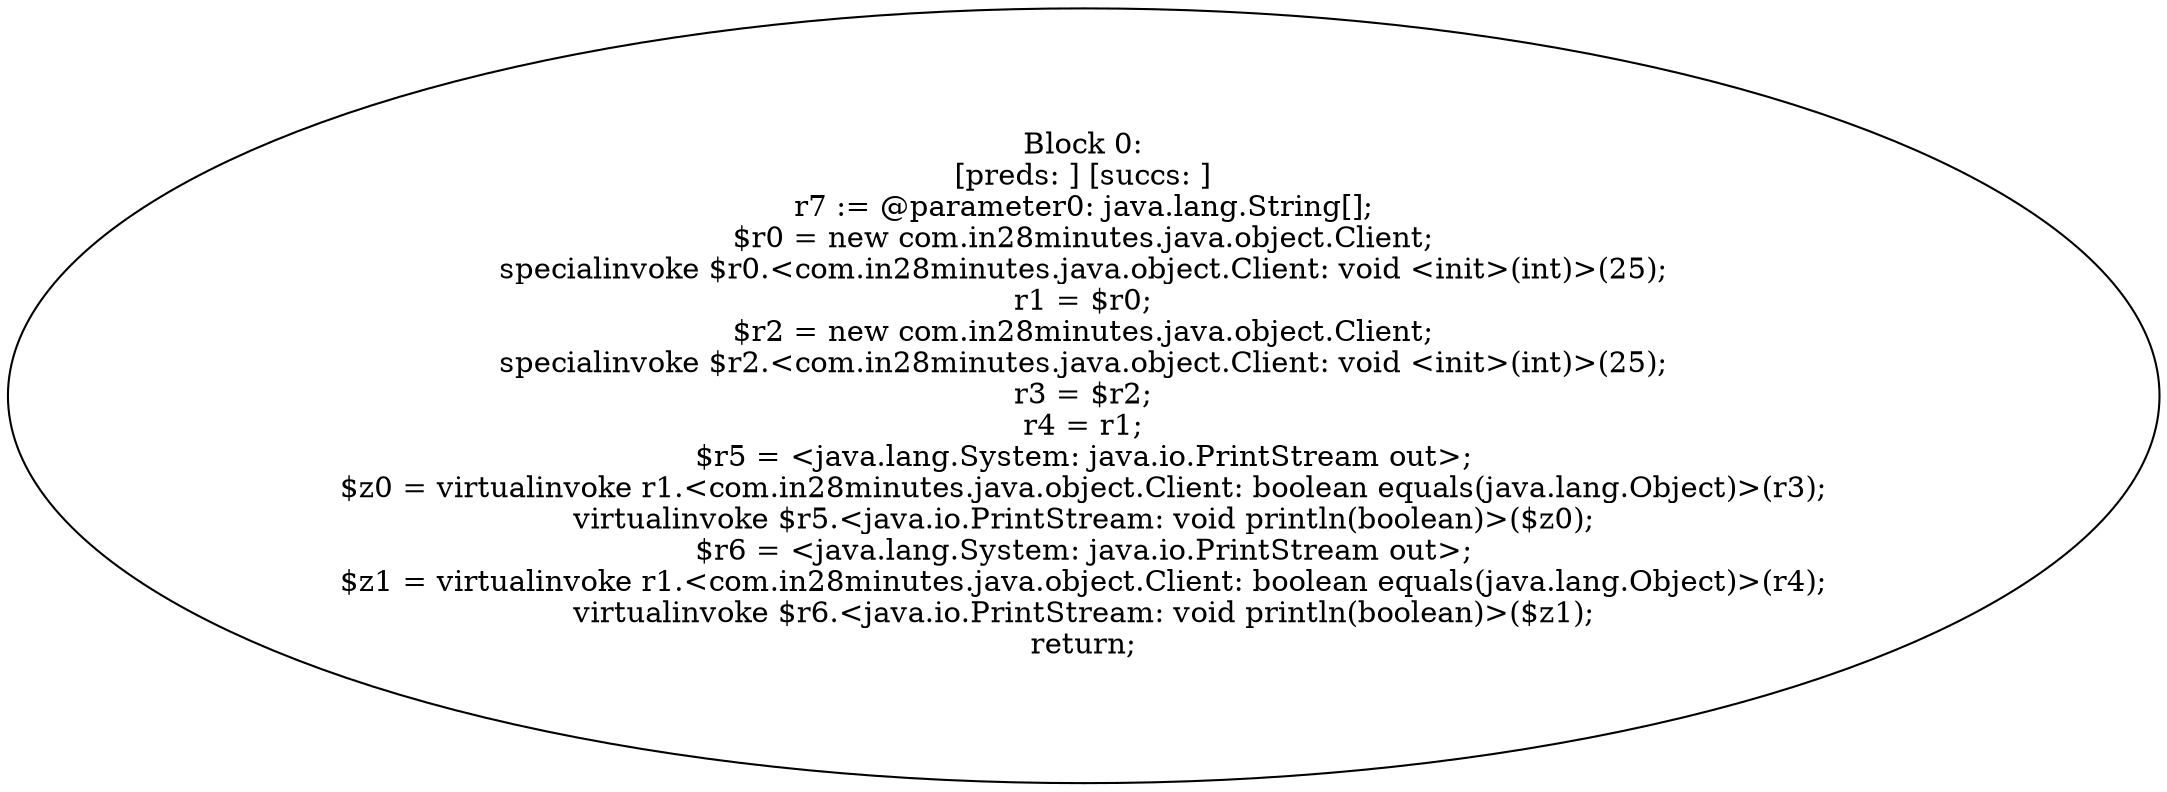 digraph "unitGraph" {
    "Block 0:
[preds: ] [succs: ]
r7 := @parameter0: java.lang.String[];
$r0 = new com.in28minutes.java.object.Client;
specialinvoke $r0.<com.in28minutes.java.object.Client: void <init>(int)>(25);
r1 = $r0;
$r2 = new com.in28minutes.java.object.Client;
specialinvoke $r2.<com.in28minutes.java.object.Client: void <init>(int)>(25);
r3 = $r2;
r4 = r1;
$r5 = <java.lang.System: java.io.PrintStream out>;
$z0 = virtualinvoke r1.<com.in28minutes.java.object.Client: boolean equals(java.lang.Object)>(r3);
virtualinvoke $r5.<java.io.PrintStream: void println(boolean)>($z0);
$r6 = <java.lang.System: java.io.PrintStream out>;
$z1 = virtualinvoke r1.<com.in28minutes.java.object.Client: boolean equals(java.lang.Object)>(r4);
virtualinvoke $r6.<java.io.PrintStream: void println(boolean)>($z1);
return;
"
}
